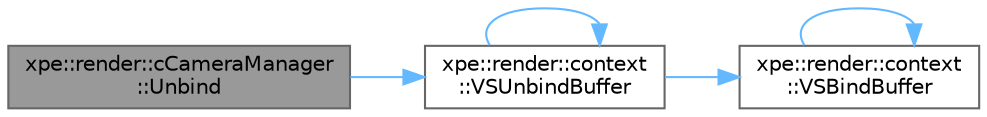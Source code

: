 digraph "xpe::render::cCameraManager::Unbind"
{
 // LATEX_PDF_SIZE
  bgcolor="transparent";
  edge [fontname=Helvetica,fontsize=10,labelfontname=Helvetica,labelfontsize=10];
  node [fontname=Helvetica,fontsize=10,shape=box,height=0.2,width=0.4];
  rankdir="LR";
  Node1 [id="Node000001",label="xpe::render::cCameraManager\l::Unbind",height=0.2,width=0.4,color="gray40", fillcolor="grey60", style="filled", fontcolor="black",tooltip=" "];
  Node1 -> Node2 [id="edge5_Node000001_Node000002",color="steelblue1",style="solid",tooltip=" "];
  Node2 [id="Node000002",label="xpe::render::context\l::VSUnbindBuffer",height=0.2,width=0.4,color="grey40", fillcolor="white", style="filled",URL="$namespacexpe_1_1render_1_1context.html#a14b40b432d37f92276a1766f9e1a39a2",tooltip=" "];
  Node2 -> Node3 [id="edge6_Node000002_Node000003",color="steelblue1",style="solid",tooltip=" "];
  Node3 [id="Node000003",label="xpe::render::context\l::VSBindBuffer",height=0.2,width=0.4,color="grey40", fillcolor="white", style="filled",URL="$namespacexpe_1_1render_1_1context.html#ad9d47407f33b3d590885b9f5a997a78c",tooltip=" "];
  Node3 -> Node3 [id="edge7_Node000003_Node000003",color="steelblue1",style="solid",tooltip=" "];
  Node2 -> Node2 [id="edge8_Node000002_Node000002",color="steelblue1",style="solid",tooltip=" "];
}
